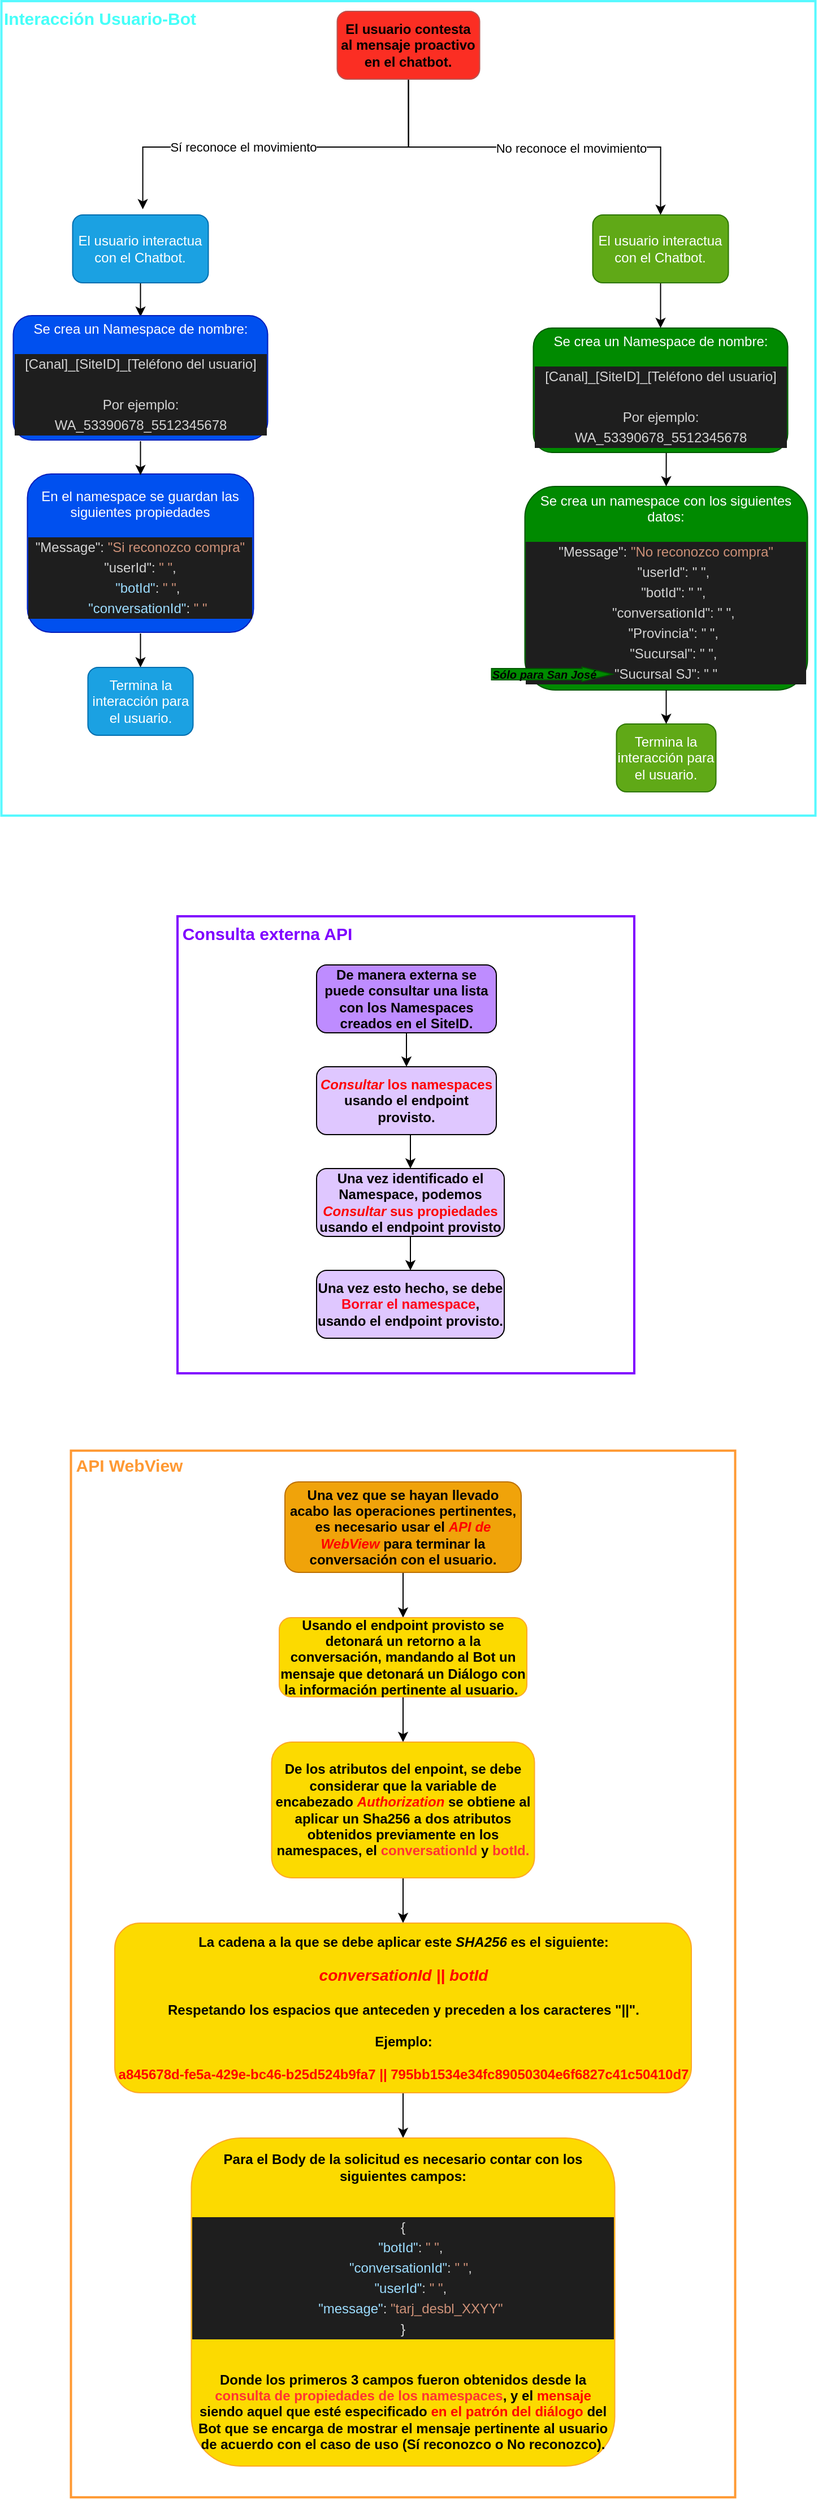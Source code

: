 <mxfile version="21.6.8" type="github">
  <diagram name="Página-1" id="eMHlVDCelIliE96y5iJp">
    <mxGraphModel dx="2963" dy="1071" grid="1" gridSize="10" guides="1" tooltips="1" connect="1" arrows="1" fold="1" page="1" pageScale="1" pageWidth="827" pageHeight="2500" math="0" shadow="0">
      <root>
        <mxCell id="0" />
        <mxCell id="1" parent="0" />
        <mxCell id="tfo9UOyOJ3hsdxHMLcPj-2" style="edgeStyle=orthogonalEdgeStyle;rounded=0;orthogonalLoop=1;jettySize=auto;html=1;exitX=0.5;exitY=1;exitDx=0;exitDy=0;entryX=0.517;entryY=-0.083;entryDx=0;entryDy=0;entryPerimeter=0;" edge="1" parent="1" source="tfo9UOyOJ3hsdxHMLcPj-1" target="tfo9UOyOJ3hsdxHMLcPj-12">
          <mxGeometry relative="1" as="geometry">
            <mxPoint x="178.25" y="239" as="targetPoint" />
          </mxGeometry>
        </mxCell>
        <mxCell id="tfo9UOyOJ3hsdxHMLcPj-6" value="Sí reconoce el movimiento" style="edgeLabel;html=1;align=center;verticalAlign=middle;resizable=0;points=[];" vertex="1" connectable="0" parent="tfo9UOyOJ3hsdxHMLcPj-2">
          <mxGeometry x="0.16" y="-2" relative="1" as="geometry">
            <mxPoint x="-4" y="2" as="offset" />
          </mxGeometry>
        </mxCell>
        <mxCell id="tfo9UOyOJ3hsdxHMLcPj-4" style="edgeStyle=orthogonalEdgeStyle;rounded=0;orthogonalLoop=1;jettySize=auto;html=1;exitX=0.5;exitY=1;exitDx=0;exitDy=0;entryX=0.5;entryY=0;entryDx=0;entryDy=0;" edge="1" parent="1" source="tfo9UOyOJ3hsdxHMLcPj-1" target="tfo9UOyOJ3hsdxHMLcPj-14">
          <mxGeometry relative="1" as="geometry">
            <mxPoint x="673.25" y="220" as="targetPoint" />
          </mxGeometry>
        </mxCell>
        <mxCell id="tfo9UOyOJ3hsdxHMLcPj-7" value="No reconoce el movimiento" style="edgeLabel;html=1;align=center;verticalAlign=middle;resizable=0;points=[];" vertex="1" connectable="0" parent="tfo9UOyOJ3hsdxHMLcPj-4">
          <mxGeometry x="0.185" y="-1" relative="1" as="geometry">
            <mxPoint as="offset" />
          </mxGeometry>
        </mxCell>
        <mxCell id="tfo9UOyOJ3hsdxHMLcPj-1" value="&lt;b&gt;El usuario contesta al mensaje proactivo en el chatbot.&lt;/b&gt;" style="rounded=1;whiteSpace=wrap;html=1;fillColor=#fb2e23;strokeColor=#b85450;" vertex="1" parent="1">
          <mxGeometry x="352.25" y="50" width="126" height="60" as="geometry" />
        </mxCell>
        <mxCell id="tfo9UOyOJ3hsdxHMLcPj-23" style="edgeStyle=orthogonalEdgeStyle;rounded=0;orthogonalLoop=1;jettySize=auto;html=1;exitX=0.5;exitY=1;exitDx=0;exitDy=0;entryX=0.5;entryY=0;entryDx=0;entryDy=0;" edge="1" parent="1" target="tfo9UOyOJ3hsdxHMLcPj-22">
          <mxGeometry relative="1" as="geometry">
            <mxPoint x="178.25" y="600" as="sourcePoint" />
          </mxGeometry>
        </mxCell>
        <mxCell id="tfo9UOyOJ3hsdxHMLcPj-3" value="En el namespace se guardan las siguientes propiedades&lt;br&gt;&lt;br&gt;&lt;div style=&quot;color: rgb(212, 212, 212); background-color: rgb(30, 30, 30); line-height: 18px;&quot;&gt;&quot;Message&quot;&lt;span style=&quot;color: #dcdcdc;&quot;&gt;:&lt;/span&gt;&amp;nbsp;&lt;span style=&quot;color: #ce9178;&quot;&gt;&quot;Si&amp;nbsp;reconozco&amp;nbsp;compra&quot;&lt;/span&gt;&lt;/div&gt;&lt;div style=&quot;background-color: rgb(30, 30, 30); line-height: 18px;&quot;&gt;&lt;div style=&quot;line-height: 18px;&quot;&gt;&lt;div style=&quot;color: rgb(212, 212, 212);&quot;&gt;&quot;userId&quot;&lt;span style=&quot;color: #dcdcdc;&quot;&gt;:&lt;/span&gt;&amp;nbsp;&lt;span style=&quot;color: #ce9178;&quot;&gt;&quot; &quot;&lt;/span&gt;&lt;span style=&quot;color: #dcdcdc;&quot;&gt;,&lt;/span&gt;&lt;/div&gt;&lt;div style=&quot;color: rgb(212, 212, 212);&quot;&gt;&amp;nbsp;&amp;nbsp;&amp;nbsp;&amp;nbsp;&lt;span style=&quot;color: #9cdcfe;&quot;&gt;&quot;botId&quot;&lt;/span&gt;&lt;span style=&quot;color: #dcdcdc;&quot;&gt;:&lt;/span&gt;&amp;nbsp;&lt;span style=&quot;color: #ce9178;&quot;&gt;&quot; &quot;&lt;/span&gt;&lt;span style=&quot;color: #dcdcdc;&quot;&gt;,&lt;/span&gt;&lt;/div&gt;&lt;div style=&quot;&quot;&gt;&lt;font color=&quot;#d4d4d4&quot;&gt;&amp;nbsp;&amp;nbsp;&amp;nbsp;&amp;nbsp;&lt;/font&gt;&lt;span style=&quot;color: rgb(156, 220, 254);&quot;&gt;&quot;conversationId&quot;&lt;/span&gt;&lt;span style=&quot;color: rgb(220, 220, 220);&quot;&gt;:&lt;/span&gt;&lt;font color=&quot;#d4d4d4&quot;&gt;&amp;nbsp;&lt;/font&gt;&lt;font color=&quot;#ce9178&quot;&gt;&quot; &quot;&lt;/font&gt;&lt;/div&gt;&lt;/div&gt;&lt;/div&gt;" style="rounded=1;whiteSpace=wrap;html=1;fillColor=#0050ef;fontColor=#ffffff;strokeColor=#001DBC;" vertex="1" parent="1">
          <mxGeometry x="78.25" y="459" width="200" height="140" as="geometry" />
        </mxCell>
        <mxCell id="tfo9UOyOJ3hsdxHMLcPj-13" style="edgeStyle=orthogonalEdgeStyle;rounded=0;orthogonalLoop=1;jettySize=auto;html=1;exitX=0.5;exitY=1;exitDx=0;exitDy=0;entryX=0.5;entryY=0;entryDx=0;entryDy=0;" edge="1" parent="1" source="tfo9UOyOJ3hsdxHMLcPj-12">
          <mxGeometry relative="1" as="geometry">
            <mxPoint x="178.25" y="320" as="targetPoint" />
          </mxGeometry>
        </mxCell>
        <mxCell id="tfo9UOyOJ3hsdxHMLcPj-12" value="&lt;font style=&quot;font-size: 12px;&quot;&gt;El usuario interactua con el Chatbot.&lt;/font&gt;" style="rounded=1;whiteSpace=wrap;html=1;fillColor=#1ba1e2;fontColor=#ffffff;strokeColor=#006EAF;" vertex="1" parent="1">
          <mxGeometry x="118.25" y="230" width="120" height="60" as="geometry" />
        </mxCell>
        <mxCell id="tfo9UOyOJ3hsdxHMLcPj-20" style="edgeStyle=orthogonalEdgeStyle;rounded=0;orthogonalLoop=1;jettySize=auto;html=1;exitX=0.5;exitY=1;exitDx=0;exitDy=0;entryX=0.5;entryY=0;entryDx=0;entryDy=0;" edge="1" parent="1" source="tfo9UOyOJ3hsdxHMLcPj-14" target="tfo9UOyOJ3hsdxHMLcPj-19">
          <mxGeometry relative="1" as="geometry" />
        </mxCell>
        <mxCell id="tfo9UOyOJ3hsdxHMLcPj-14" value="&lt;font style=&quot;font-size: 12px;&quot;&gt;El usuario interactua con el Chatbot.&lt;/font&gt;" style="rounded=1;whiteSpace=wrap;html=1;fillColor=#60a917;fontColor=#ffffff;strokeColor=#2D7600;" vertex="1" parent="1">
          <mxGeometry x="578.25" y="230" width="120" height="60" as="geometry" />
        </mxCell>
        <mxCell id="tfo9UOyOJ3hsdxHMLcPj-17" style="edgeStyle=orthogonalEdgeStyle;rounded=0;orthogonalLoop=1;jettySize=auto;html=1;exitX=0.5;exitY=1;exitDx=0;exitDy=0;" edge="1" parent="1">
          <mxGeometry relative="1" as="geometry">
            <mxPoint x="178.25" y="430" as="sourcePoint" />
            <mxPoint x="178.25" y="460" as="targetPoint" />
          </mxGeometry>
        </mxCell>
        <mxCell id="tfo9UOyOJ3hsdxHMLcPj-16" value="Se crea un Namespace de nombre:&lt;br&gt;&lt;br&gt;&lt;div style=&quot;color: rgb(212, 212, 212); background-color: rgb(30, 30, 30); line-height: 18px;&quot;&gt;[Canal]_[SiteID]_[Teléfono del usuario]&lt;/div&gt;&lt;div style=&quot;color: rgb(212, 212, 212); background-color: rgb(30, 30, 30); line-height: 18px;&quot;&gt;&lt;br&gt;&lt;/div&gt;&lt;div style=&quot;color: rgb(212, 212, 212); background-color: rgb(30, 30, 30); line-height: 18px;&quot;&gt;Por ejemplo: WA_53390678_5512345678&lt;/div&gt;" style="rounded=1;whiteSpace=wrap;html=1;fillColor=#0050ef;fontColor=#ffffff;strokeColor=#001DBC;" vertex="1" parent="1">
          <mxGeometry x="65.75" y="319" width="225" height="110" as="geometry" />
        </mxCell>
        <mxCell id="tfo9UOyOJ3hsdxHMLcPj-18" value="" style="group" vertex="1" connectable="0" parent="1">
          <mxGeometry x="490" y="430" width="280" height="434" as="geometry" />
        </mxCell>
        <mxCell id="tfo9UOyOJ3hsdxHMLcPj-8" value="Se crea un namespace con los siguientes datos:&lt;br style=&quot;border-color: var(--border-color);&quot;&gt;&lt;br style=&quot;border-color: var(--border-color);&quot;&gt;&lt;div style=&quot;border-color: var(--border-color); color: rgb(212, 212, 212); background-color: rgb(30, 30, 30); line-height: 18px;&quot;&gt;&quot;Message&quot;:&amp;nbsp;&lt;span style=&quot;border-color: var(--border-color); color: rgb(206, 145, 120);&quot;&gt;&quot;No reconozco&amp;nbsp;compra&quot;&lt;/span&gt;&lt;/div&gt;&lt;div style=&quot;border-color: var(--border-color); background-color: rgb(30, 30, 30); line-height: 18px;&quot;&gt;&lt;div style=&quot;border-color: var(--border-color); line-height: 18px;&quot;&gt;&lt;div style=&quot;border-color: var(--border-color);&quot;&gt;&lt;div style=&quot;color: rgb(212, 212, 212); border-color: var(--border-color);&quot;&gt;&amp;nbsp; &amp;nbsp; &quot;userId&quot;: &quot; &quot;,&lt;/div&gt;&lt;div style=&quot;color: rgb(212, 212, 212); border-color: var(--border-color);&quot;&gt;&amp;nbsp; &amp;nbsp; &quot;botId&quot;: &quot; &quot;,&lt;/div&gt;&lt;div style=&quot;color: rgb(212, 212, 212); border-color: var(--border-color);&quot;&gt;&amp;nbsp; &amp;nbsp; &quot;conversationId&quot;: &quot; &quot;,&lt;/div&gt;&lt;div style=&quot;color: rgb(212, 212, 212); border-color: var(--border-color);&quot;&gt;&amp;nbsp; &amp;nbsp; &quot;Provincia&quot;: &quot; &quot;,&lt;/div&gt;&lt;div style=&quot;color: rgb(212, 212, 212); border-color: var(--border-color);&quot;&gt;&amp;nbsp; &amp;nbsp; &quot;Sucursal&quot;: &quot; &quot;,&lt;/div&gt;&lt;div style=&quot;border-color: var(--border-color);&quot;&gt;&lt;font color=&quot;#d4d4d4&quot;&gt;&quot;Sucursal SJ&quot;: &quot; &quot;&lt;/font&gt;&lt;br&gt;&lt;/div&gt;&lt;/div&gt;&lt;/div&gt;&lt;/div&gt;" style="rounded=1;whiteSpace=wrap;html=1;fillColor=#008a00;fontColor=#ffffff;strokeColor=#005700;" vertex="1" parent="tfo9UOyOJ3hsdxHMLcPj-18">
          <mxGeometry x="28.25" y="40" width="250" height="180" as="geometry" />
        </mxCell>
        <mxCell id="tfo9UOyOJ3hsdxHMLcPj-9" value="" style="shape=flexArrow;endArrow=classic;html=1;rounded=0;endWidth=1.667;endSize=8.667;fillColor=#008a00;strokeColor=#005700;" edge="1" parent="tfo9UOyOJ3hsdxHMLcPj-18">
          <mxGeometry width="50" height="50" relative="1" as="geometry">
            <mxPoint x="-1.75" y="206" as="sourcePoint" />
            <mxPoint x="106.25" y="206" as="targetPoint" />
          </mxGeometry>
        </mxCell>
        <mxCell id="tfo9UOyOJ3hsdxHMLcPj-11" value="&lt;span style=&quot;font-size: 10px;&quot;&gt;&lt;b&gt;&lt;i&gt;Sólo para San José&lt;/i&gt;&lt;/b&gt;&lt;/span&gt;" style="edgeLabel;html=1;align=center;verticalAlign=middle;resizable=0;points=[];fontSize=10;labelBorderColor=none;labelBackgroundColor=none;" vertex="1" connectable="0" parent="tfo9UOyOJ3hsdxHMLcPj-9">
          <mxGeometry x="-0.1" relative="1" as="geometry">
            <mxPoint x="-2" as="offset" />
          </mxGeometry>
        </mxCell>
        <mxCell id="tfo9UOyOJ3hsdxHMLcPj-21" style="edgeStyle=orthogonalEdgeStyle;rounded=0;orthogonalLoop=1;jettySize=auto;html=1;exitX=0.5;exitY=1;exitDx=0;exitDy=0;entryX=0.5;entryY=0;entryDx=0;entryDy=0;" edge="1" parent="1" source="tfo9UOyOJ3hsdxHMLcPj-19" target="tfo9UOyOJ3hsdxHMLcPj-8">
          <mxGeometry relative="1" as="geometry" />
        </mxCell>
        <mxCell id="tfo9UOyOJ3hsdxHMLcPj-19" value="Se crea un Namespace de nombre:&lt;br&gt;&lt;br&gt;&lt;div style=&quot;color: rgb(212, 212, 212); background-color: rgb(30, 30, 30); line-height: 18px;&quot;&gt;[Canal]_[SiteID]_[Teléfono del usuario]&lt;/div&gt;&lt;div style=&quot;color: rgb(212, 212, 212); background-color: rgb(30, 30, 30); line-height: 18px;&quot;&gt;&lt;br&gt;&lt;/div&gt;&lt;div style=&quot;color: rgb(212, 212, 212); background-color: rgb(30, 30, 30); line-height: 18px;&quot;&gt;Por ejemplo: WA_53390678_5512345678&lt;/div&gt;" style="rounded=1;whiteSpace=wrap;html=1;fillColor=#008a00;fontColor=#ffffff;strokeColor=#005700;" vertex="1" parent="1">
          <mxGeometry x="525.75" y="330" width="225" height="110" as="geometry" />
        </mxCell>
        <mxCell id="tfo9UOyOJ3hsdxHMLcPj-22" value="Termina la interacción para el usuario." style="rounded=1;whiteSpace=wrap;html=1;fillColor=#1ba1e2;fontColor=#ffffff;strokeColor=#006EAF;" vertex="1" parent="1">
          <mxGeometry x="131.75" y="630" width="93" height="60" as="geometry" />
        </mxCell>
        <mxCell id="tfo9UOyOJ3hsdxHMLcPj-24" value="Termina la interacción para el usuario." style="rounded=1;whiteSpace=wrap;html=1;fillColor=#60a917;fontColor=#ffffff;strokeColor=#2D7600;" vertex="1" parent="1">
          <mxGeometry x="599.25" y="680" width="88" height="60" as="geometry" />
        </mxCell>
        <mxCell id="tfo9UOyOJ3hsdxHMLcPj-25" style="edgeStyle=orthogonalEdgeStyle;rounded=0;orthogonalLoop=1;jettySize=auto;html=1;exitX=0.5;exitY=1;exitDx=0;exitDy=0;entryX=0.5;entryY=0;entryDx=0;entryDy=0;" edge="1" parent="1" source="tfo9UOyOJ3hsdxHMLcPj-8" target="tfo9UOyOJ3hsdxHMLcPj-24">
          <mxGeometry relative="1" as="geometry" />
        </mxCell>
        <mxCell id="tfo9UOyOJ3hsdxHMLcPj-27" style="edgeStyle=orthogonalEdgeStyle;rounded=0;orthogonalLoop=1;jettySize=auto;html=1;exitX=0.5;exitY=1;exitDx=0;exitDy=0;entryX=0.5;entryY=0;entryDx=0;entryDy=0;" edge="1" parent="1" source="tfo9UOyOJ3hsdxHMLcPj-26" target="tfo9UOyOJ3hsdxHMLcPj-28">
          <mxGeometry relative="1" as="geometry">
            <mxPoint x="413.667" y="1013" as="targetPoint" />
          </mxGeometry>
        </mxCell>
        <mxCell id="tfo9UOyOJ3hsdxHMLcPj-26" value="&lt;b&gt;De manera externa se puede consultar una lista con los Namespaces creados en el SiteID.&lt;/b&gt;" style="rounded=1;whiteSpace=wrap;html=1;fillColor=#BE8CFF;" vertex="1" parent="1">
          <mxGeometry x="334" y="893" width="159" height="60" as="geometry" />
        </mxCell>
        <mxCell id="tfo9UOyOJ3hsdxHMLcPj-30" style="edgeStyle=orthogonalEdgeStyle;rounded=0;orthogonalLoop=1;jettySize=auto;html=1;exitX=0.5;exitY=1;exitDx=0;exitDy=0;entryX=0.5;entryY=0;entryDx=0;entryDy=0;" edge="1" parent="1" source="tfo9UOyOJ3hsdxHMLcPj-28" target="tfo9UOyOJ3hsdxHMLcPj-31">
          <mxGeometry relative="1" as="geometry">
            <mxPoint x="413.667" y="1103" as="targetPoint" />
          </mxGeometry>
        </mxCell>
        <mxCell id="tfo9UOyOJ3hsdxHMLcPj-28" value="&lt;b style=&quot;&quot;&gt;&lt;font color=&quot;#ff0000&quot;&gt;&lt;i style=&quot;&quot;&gt;Consultar&lt;/i&gt; los namespaces&lt;/font&gt;&lt;font color=&quot;#000000&quot;&gt; usando el endpoint provisto.&lt;/font&gt;&lt;/b&gt;" style="rounded=1;whiteSpace=wrap;html=1;fillColor=#dfc7ff;" vertex="1" parent="1">
          <mxGeometry x="334" y="983" width="159" height="60" as="geometry" />
        </mxCell>
        <mxCell id="tfo9UOyOJ3hsdxHMLcPj-34" style="edgeStyle=orthogonalEdgeStyle;rounded=0;orthogonalLoop=1;jettySize=auto;html=1;exitX=0.5;exitY=1;exitDx=0;exitDy=0;entryX=0.5;entryY=0;entryDx=0;entryDy=0;" edge="1" parent="1" source="tfo9UOyOJ3hsdxHMLcPj-31" target="tfo9UOyOJ3hsdxHMLcPj-33">
          <mxGeometry relative="1" as="geometry" />
        </mxCell>
        <mxCell id="tfo9UOyOJ3hsdxHMLcPj-31" value="&lt;b style=&quot;&quot;&gt;&lt;font color=&quot;#000000&quot;&gt;Una vez identificado el Namespace, podemos &lt;/font&gt;&lt;font color=&quot;#fc0000&quot;&gt;&lt;i style=&quot;&quot;&gt;Consultar &lt;/i&gt;sus propiedades&lt;/font&gt;&lt;font color=&quot;#000000&quot;&gt; usando el endpoint provisto&lt;/font&gt;&lt;/b&gt;" style="rounded=1;whiteSpace=wrap;html=1;fillColor=#dfc7ff;" vertex="1" parent="1">
          <mxGeometry x="334" y="1073" width="166" height="60" as="geometry" />
        </mxCell>
        <mxCell id="tfo9UOyOJ3hsdxHMLcPj-33" value="&lt;b style=&quot;&quot;&gt;&lt;font color=&quot;#000000&quot;&gt;Una vez esto hecho, se debe &lt;/font&gt;&lt;font color=&quot;#ff0019&quot;&gt;Borrar el namespace&lt;/font&gt;&lt;font color=&quot;#000000&quot;&gt;, usando el endpoint provisto.&lt;/font&gt;&lt;/b&gt;" style="rounded=1;whiteSpace=wrap;html=1;fillColor=#dfc7ff;" vertex="1" parent="1">
          <mxGeometry x="334" y="1163" width="166" height="60" as="geometry" />
        </mxCell>
        <mxCell id="tfo9UOyOJ3hsdxHMLcPj-37" value="" style="group" vertex="1" connectable="0" parent="1">
          <mxGeometry x="212" y="850" width="404" height="404" as="geometry" />
        </mxCell>
        <mxCell id="tfo9UOyOJ3hsdxHMLcPj-36" value="&lt;b&gt;&lt;font style=&quot;font-size: 15px;&quot; color=&quot;#7f00ff&quot;&gt;Consulta externa API&lt;/font&gt;&lt;/b&gt;" style="text;html=1;strokeColor=none;fillColor=none;align=center;verticalAlign=middle;whiteSpace=wrap;rounded=0;" vertex="1" parent="tfo9UOyOJ3hsdxHMLcPj-37">
          <mxGeometry width="157" height="30" as="geometry" />
        </mxCell>
        <mxCell id="tfo9UOyOJ3hsdxHMLcPj-35" value="" style="whiteSpace=wrap;html=1;aspect=fixed;fillColor=none;strokeColor=#8000ff;strokeWidth=2;" vertex="1" parent="1">
          <mxGeometry x="211" y="850" width="404" height="404" as="geometry" />
        </mxCell>
        <mxCell id="tfo9UOyOJ3hsdxHMLcPj-38" value="" style="whiteSpace=wrap;html=1;aspect=fixed;fillColor=none;strokeColor=#57F9FF;strokeWidth=2;" vertex="1" parent="1">
          <mxGeometry x="55.25" y="41" width="720" height="720" as="geometry" />
        </mxCell>
        <mxCell id="tfo9UOyOJ3hsdxHMLcPj-41" value="&lt;b&gt;&lt;font color=&quot;#45fff9&quot; style=&quot;font-size: 15px;&quot;&gt;Interacción Usuario-Bot&lt;/font&gt;&lt;/b&gt;" style="text;html=1;strokeColor=none;fillColor=none;align=center;verticalAlign=middle;whiteSpace=wrap;rounded=0;" vertex="1" parent="1">
          <mxGeometry x="55.25" y="41" width="174.75" height="30" as="geometry" />
        </mxCell>
        <mxCell id="tfo9UOyOJ3hsdxHMLcPj-49" style="edgeStyle=orthogonalEdgeStyle;rounded=0;orthogonalLoop=1;jettySize=auto;html=1;exitX=0.5;exitY=1;exitDx=0;exitDy=0;entryX=0.5;entryY=0;entryDx=0;entryDy=0;" edge="1" parent="1" source="tfo9UOyOJ3hsdxHMLcPj-50" target="tfo9UOyOJ3hsdxHMLcPj-52">
          <mxGeometry relative="1" as="geometry">
            <mxPoint x="410.667" y="1500" as="targetPoint" />
          </mxGeometry>
        </mxCell>
        <mxCell id="tfo9UOyOJ3hsdxHMLcPj-50" value="&lt;b&gt;Una vez que se hayan llevado acabo las operaciones pertinentes, es necesario usar el &lt;i&gt;&lt;font color=&quot;#ff0000&quot;&gt;API de WebView&lt;/font&gt; &lt;/i&gt;para terminar la conversación con el usuario.&lt;/b&gt;" style="rounded=1;whiteSpace=wrap;html=1;fillColor=#f0a30a;fontColor=#000000;strokeColor=#BD7000;" vertex="1" parent="1">
          <mxGeometry x="306" y="1350" width="209" height="80" as="geometry" />
        </mxCell>
        <mxCell id="tfo9UOyOJ3hsdxHMLcPj-51" style="edgeStyle=orthogonalEdgeStyle;rounded=0;orthogonalLoop=1;jettySize=auto;html=1;exitX=0.5;exitY=1;exitDx=0;exitDy=0;entryX=0.5;entryY=0;entryDx=0;entryDy=0;" edge="1" parent="1" source="tfo9UOyOJ3hsdxHMLcPj-52" target="tfo9UOyOJ3hsdxHMLcPj-54">
          <mxGeometry relative="1" as="geometry">
            <mxPoint x="410.667" y="1590" as="targetPoint" />
          </mxGeometry>
        </mxCell>
        <mxCell id="tfo9UOyOJ3hsdxHMLcPj-52" value="&lt;b style=&quot;&quot;&gt;Usando el endpoint provisto se detonará un retorno a la conversación, mandando al Bot un mensaje que detonará un Diálogo con la información pertinente al usuario.&amp;nbsp;&lt;/b&gt;" style="rounded=1;whiteSpace=wrap;html=1;fillColor=#FCDA00;fontColor=#000000;strokeColor=#fda726;" vertex="1" parent="1">
          <mxGeometry x="301" y="1470" width="219" height="70" as="geometry" />
        </mxCell>
        <mxCell id="tfo9UOyOJ3hsdxHMLcPj-53" style="edgeStyle=orthogonalEdgeStyle;rounded=0;orthogonalLoop=1;jettySize=auto;html=1;exitX=0.5;exitY=1;exitDx=0;exitDy=0;entryX=0.5;entryY=0;entryDx=0;entryDy=0;" edge="1" parent="1" source="tfo9UOyOJ3hsdxHMLcPj-54" target="tfo9UOyOJ3hsdxHMLcPj-55">
          <mxGeometry relative="1" as="geometry" />
        </mxCell>
        <mxCell id="tfo9UOyOJ3hsdxHMLcPj-54" value="&lt;b&gt;De los atributos del enpoint, se debe considerar que la variable de encabezado&amp;nbsp;&lt;/b&gt;&lt;font style=&quot;font-weight: bold; font-style: italic;&quot; color=&quot;#ff0000&quot;&gt;Authorization &lt;/font&gt;&lt;font style=&quot;&quot;&gt;&lt;b&gt;se obtiene al aplicar un Sha256 a dos atributos obtenidos previamente en los namespaces, el &lt;font color=&quot;#ff3333&quot;&gt;conversationId &lt;/font&gt;y &lt;font color=&quot;#ff3333&quot;&gt;botId.&lt;/font&gt;&lt;/b&gt;&lt;/font&gt;" style="rounded=1;whiteSpace=wrap;html=1;fillColor=#FCDA00;strokeColor=#fda726;fontColor=#000000;" vertex="1" parent="1">
          <mxGeometry x="294.25" y="1580" width="232.5" height="120" as="geometry" />
        </mxCell>
        <mxCell id="tfo9UOyOJ3hsdxHMLcPj-56" style="edgeStyle=orthogonalEdgeStyle;rounded=0;orthogonalLoop=1;jettySize=auto;html=1;exitX=0.5;exitY=1;exitDx=0;exitDy=0;entryX=0.5;entryY=0;entryDx=0;entryDy=0;" edge="1" parent="1" source="tfo9UOyOJ3hsdxHMLcPj-55" target="tfo9UOyOJ3hsdxHMLcPj-57">
          <mxGeometry relative="1" as="geometry">
            <mxPoint x="410" y="1960" as="targetPoint" />
          </mxGeometry>
        </mxCell>
        <mxCell id="tfo9UOyOJ3hsdxHMLcPj-55" value="&lt;b&gt;La cadena a la que se debe aplicar este &lt;i&gt;SHA256 &lt;/i&gt;es el siguiente:&lt;br&gt;&lt;br&gt;&lt;i&gt;&lt;font color=&quot;#ff0000&quot; style=&quot;font-size: 14px;&quot;&gt;conversationId || botId&lt;/font&gt;&lt;/i&gt;&lt;/b&gt;&lt;br&gt;&lt;br&gt;&lt;b&gt;Respetando los espacios que anteceden y preceden a los caracteres &quot;||&quot;.&lt;/b&gt;&lt;br&gt;&lt;br&gt;&lt;b&gt;Ejemplo:&lt;/b&gt;&lt;br&gt;&lt;br&gt;&lt;b&gt;&lt;font color=&quot;#ff0000&quot;&gt;a845678d-fe5a-429e-bc46-b25d524b9fa7 || 795bb1534e34fc89050304e6f6827c41c50410d7&lt;/font&gt;&lt;/b&gt;" style="rounded=1;whiteSpace=wrap;html=1;fillColor=#FCDA00;strokeColor=#fda726;fontColor=#000000;" vertex="1" parent="1">
          <mxGeometry x="155.5" y="1740" width="510" height="150" as="geometry" />
        </mxCell>
        <mxCell id="tfo9UOyOJ3hsdxHMLcPj-57" value="&lt;b&gt;Para el Body de la solicitud es necesario contar con los siguientes campos:&lt;br&gt;&lt;br&gt;&lt;br&gt;&lt;/b&gt;&lt;div style=&quot;color: rgb(212, 212, 212); background-color: rgb(30, 30, 30); line-height: 18px;&quot;&gt;&lt;div&gt;{&lt;/div&gt;&lt;div&gt;&amp;nbsp;&amp;nbsp;&amp;nbsp;&amp;nbsp;&lt;span style=&quot;color: #9cdcfe;&quot;&gt;&quot;botId&quot;&lt;/span&gt;&lt;span style=&quot;color: #dcdcdc;&quot;&gt;:&lt;/span&gt;&amp;nbsp;&lt;span style=&quot;color: #ce9178;&quot;&gt;&quot; &quot;&lt;/span&gt;&lt;span style=&quot;color: #dcdcdc;&quot;&gt;,&lt;/span&gt;&lt;/div&gt;&lt;div&gt;&amp;nbsp;&amp;nbsp;&amp;nbsp;&amp;nbsp;&lt;span style=&quot;color: #9cdcfe;&quot;&gt;&quot;conversationId&quot;&lt;/span&gt;&lt;span style=&quot;color: #dcdcdc;&quot;&gt;:&lt;/span&gt;&amp;nbsp;&lt;span style=&quot;color: #ce9178;&quot;&gt;&quot; &quot;&lt;/span&gt;&lt;span style=&quot;color: #dcdcdc;&quot;&gt;,&lt;/span&gt;&lt;/div&gt;&lt;div&gt;&amp;nbsp;&amp;nbsp;&amp;nbsp;&amp;nbsp;&lt;span style=&quot;color: #9cdcfe;&quot;&gt;&quot;userId&quot;&lt;/span&gt;&lt;span style=&quot;color: #dcdcdc;&quot;&gt;:&lt;/span&gt;&amp;nbsp;&lt;span style=&quot;color: #ce9178;&quot;&gt;&quot; &quot;&lt;/span&gt;&lt;span style=&quot;color: #dcdcdc;&quot;&gt;,&lt;/span&gt;&lt;/div&gt;&lt;div&gt;&amp;nbsp;&amp;nbsp;&amp;nbsp;&amp;nbsp;&lt;span style=&quot;color: #9cdcfe;&quot;&gt;&quot;message&quot;&lt;/span&gt;&lt;span style=&quot;color: #dcdcdc;&quot;&gt;:&lt;/span&gt;&amp;nbsp;&lt;span style=&quot;color: #ce9178;&quot;&gt;&quot;tarj_desbl_XXYY&quot;&lt;/span&gt;&lt;/div&gt;&lt;div&gt;&lt;span style=&quot;color: #dcdcdc;&quot;&gt;}&lt;/span&gt;&lt;/div&gt;&lt;/div&gt;&lt;b&gt;&lt;br&gt;&lt;br&gt;Donde los primeros 3 campos fueron obtenidos desde la &lt;font color=&quot;#ff3333&quot;&gt;consulta de propiedades de los namespaces&lt;/font&gt;, y el &lt;font color=&quot;#ff0000&quot;&gt;mensaje&lt;/font&gt; siendo aquel que esté especificado &lt;font color=&quot;#ff0000&quot;&gt;en el patrón del diálogo&lt;/font&gt; del Bot que se encarga de mostrar el mensaje pertinente al usuario de acuerdo con el caso de uso (Sí reconozco o No reconozco).&lt;br&gt;&lt;/b&gt;" style="rounded=1;whiteSpace=wrap;html=1;fillColor=#FCDA00;strokeColor=#fda726;fontColor=#000000;" vertex="1" parent="1">
          <mxGeometry x="223.25" y="1930" width="374.5" height="290" as="geometry" />
        </mxCell>
        <mxCell id="tfo9UOyOJ3hsdxHMLcPj-60" value="" style="rounded=0;whiteSpace=wrap;html=1;rotation=-90;fillColor=none;strokeColor=#FF9933;strokeWidth=2;" vertex="1" parent="1">
          <mxGeometry x="-52.12" y="1491.25" width="925.25" height="587.5" as="geometry" />
        </mxCell>
        <mxCell id="tfo9UOyOJ3hsdxHMLcPj-61" value="&lt;b&gt;&lt;font color=&quot;#ff9933&quot; style=&quot;font-size: 15px;&quot;&gt;API WebView&lt;/font&gt;&lt;/b&gt;" style="text;html=1;strokeColor=none;fillColor=none;align=center;verticalAlign=middle;whiteSpace=wrap;rounded=0;" vertex="1" parent="1">
          <mxGeometry x="90" y="1320" width="157" height="30" as="geometry" />
        </mxCell>
      </root>
    </mxGraphModel>
  </diagram>
</mxfile>
